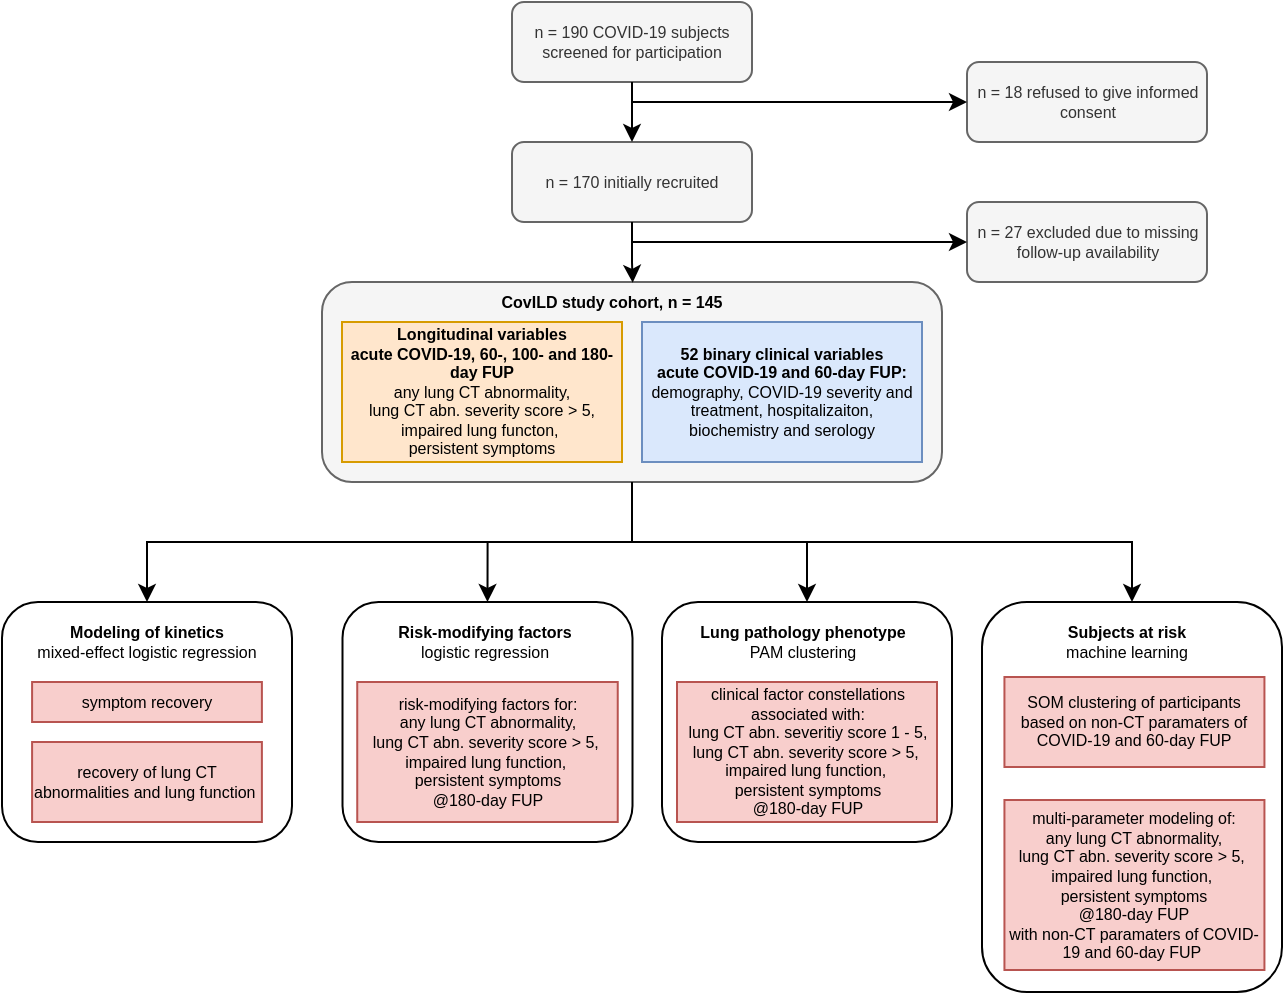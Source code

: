 <mxfile version="15.4.0" type="device"><diagram id="sJqvtHYl42T5oqMSNSM4" name="Page-1"><mxGraphModel dx="1086" dy="806" grid="1" gridSize="10" guides="1" tooltips="1" connect="1" arrows="1" fold="1" page="1" pageScale="1" pageWidth="690" pageHeight="980" math="0" shadow="0"><root><mxCell id="0"/><mxCell id="1" parent="0"/><mxCell id="QimDlcLPHlgqy2I3Mn-K-13" style="edgeStyle=orthogonalEdgeStyle;rounded=0;orthogonalLoop=1;jettySize=auto;html=1;exitX=0.5;exitY=1;exitDx=0;exitDy=0;fontSize=8;" parent="1" edge="1"><mxGeometry x="30" y="20" as="geometry"><mxPoint x="560" y="200" as="sourcePoint"/><mxPoint x="560" y="200" as="targetPoint"/></mxGeometry></mxCell><mxCell id="AklhTmnd7P96G43J0--w-26" value="" style="group" parent="1" vertex="1" connectable="0"><mxGeometry x="170" y="160" width="310" height="100" as="geometry"/></mxCell><mxCell id="QimDlcLPHlgqy2I3Mn-K-3" value="" style="rounded=1;whiteSpace=wrap;html=1;fontSize=8;fillColor=#f5f5f5;strokeColor=#666666;fontColor=#333333;" parent="AklhTmnd7P96G43J0--w-26" vertex="1"><mxGeometry width="310" height="100" as="geometry"/></mxCell><mxCell id="QimDlcLPHlgqy2I3Mn-K-1" value="&lt;b&gt;Longitudinal variables&lt;br&gt;acute COVID-19, 60-, 100- and 180-day FUP&lt;/b&gt;&lt;br&gt;any lung CT abnormality, &lt;br&gt;lung CT abn. severity score &amp;gt; 5, &lt;br&gt;impaired lung functon,&amp;nbsp;&lt;br&gt;persistent symptoms" style="rounded=0;whiteSpace=wrap;html=1;fontSize=8;fillColor=#ffe6cc;strokeColor=#d79b00;" parent="AklhTmnd7P96G43J0--w-26" vertex="1"><mxGeometry x="10" y="20" width="140" height="70" as="geometry"/></mxCell><mxCell id="QimDlcLPHlgqy2I3Mn-K-2" value="&lt;b&gt;52 binary clinical variables&lt;br&gt;acute COVID-19 and 60-day FUP:&lt;/b&gt;&lt;br&gt;demography, COVID-19 severity and treatment, hospitalizaiton, biochemistry and serology" style="rounded=0;whiteSpace=wrap;html=1;fontSize=8;fillColor=#dae8fc;strokeColor=#6c8ebf;" parent="AklhTmnd7P96G43J0--w-26" vertex="1"><mxGeometry x="160" y="20" width="140" height="70" as="geometry"/></mxCell><mxCell id="QimDlcLPHlgqy2I3Mn-K-5" value="CovILD study cohort, n = 145" style="text;html=1;strokeColor=none;fillColor=none;align=center;verticalAlign=middle;whiteSpace=wrap;rounded=0;fontSize=8;fontStyle=1" parent="AklhTmnd7P96G43J0--w-26" vertex="1"><mxGeometry x="35" width="220" height="20" as="geometry"/></mxCell><mxCell id="AklhTmnd7P96G43J0--w-29" style="edgeStyle=orthogonalEdgeStyle;rounded=0;orthogonalLoop=1;jettySize=auto;html=1;fontSize=8;endArrow=none;endFill=0;" parent="1" source="QimDlcLPHlgqy2I3Mn-K-3" edge="1"><mxGeometry x="30" y="20" as="geometry"><mxPoint x="325" y="290" as="targetPoint"/></mxGeometry></mxCell><mxCell id="AklhTmnd7P96G43J0--w-7" value="" style="group" parent="1" vertex="1" connectable="0"><mxGeometry x="10" y="320" width="145" height="120" as="geometry"/></mxCell><mxCell id="AklhTmnd7P96G43J0--w-1" value="" style="rounded=1;whiteSpace=wrap;html=1;" parent="AklhTmnd7P96G43J0--w-7" vertex="1"><mxGeometry width="145" height="120" as="geometry"/></mxCell><mxCell id="AklhTmnd7P96G43J0--w-2" value="symptom recovery" style="rounded=0;whiteSpace=wrap;html=1;fontSize=8;fillColor=#f8cecc;strokeColor=#b85450;" parent="AklhTmnd7P96G43J0--w-7" vertex="1"><mxGeometry x="15.047" y="40" width="114.906" height="20" as="geometry"/></mxCell><mxCell id="AklhTmnd7P96G43J0--w-3" value="recovery of lung CT abnormalities and lung function&amp;nbsp;" style="rounded=0;whiteSpace=wrap;html=1;fontSize=8;fillColor=#f8cecc;strokeColor=#b85450;" parent="AklhTmnd7P96G43J0--w-7" vertex="1"><mxGeometry x="15.047" y="70" width="114.906" height="40" as="geometry"/></mxCell><mxCell id="AklhTmnd7P96G43J0--w-6" value="&lt;b&gt;Modeling of kinetics&lt;/b&gt;&lt;br&gt;mixed-effect logistic regression" style="text;html=1;strokeColor=none;fillColor=none;align=center;verticalAlign=middle;whiteSpace=wrap;rounded=0;fontSize=8;" parent="AklhTmnd7P96G43J0--w-7" vertex="1"><mxGeometry x="11.217" y="10" width="123.113" height="20" as="geometry"/></mxCell><mxCell id="AklhTmnd7P96G43J0--w-32" style="edgeStyle=orthogonalEdgeStyle;rounded=0;orthogonalLoop=1;jettySize=auto;html=1;entryX=0.5;entryY=0;entryDx=0;entryDy=0;fontSize=8;" parent="1" target="AklhTmnd7P96G43J0--w-1" edge="1"><mxGeometry x="10" y="-20" as="geometry"><Array as="points"><mxPoint x="305" y="290"/><mxPoint x="76" y="290"/></Array><mxPoint x="300" y="290" as="sourcePoint"/></mxGeometry></mxCell><mxCell id="AklhTmnd7P96G43J0--w-35" style="edgeStyle=orthogonalEdgeStyle;rounded=0;orthogonalLoop=1;jettySize=auto;html=1;entryX=0.5;entryY=0;entryDx=0;entryDy=0;fontSize=8;" parent="1" target="AklhTmnd7P96G43J0--w-18" edge="1"><mxGeometry x="10" y="-20" as="geometry"><Array as="points"><mxPoint x="575" y="290"/></Array><mxPoint x="305" y="290" as="sourcePoint"/></mxGeometry></mxCell><mxCell id="AklhTmnd7P96G43J0--w-23" value="" style="group" parent="1" vertex="1" connectable="0"><mxGeometry x="340" y="320" width="145" height="130" as="geometry"/></mxCell><mxCell id="AklhTmnd7P96G43J0--w-14" value="" style="rounded=1;whiteSpace=wrap;html=1;" parent="AklhTmnd7P96G43J0--w-23" vertex="1"><mxGeometry width="145" height="120" as="geometry"/></mxCell><mxCell id="AklhTmnd7P96G43J0--w-15" value="clinical factor constellations associated with: &lt;br&gt;lung CT abn. severitiy score 1 - 5,&lt;br&gt;lung CT abn. severity score &amp;gt; 5,&amp;nbsp;&lt;br&gt;impaired lung function,&amp;nbsp;&lt;br&gt;persistent symptoms&lt;br&gt;@180-day FUP" style="rounded=0;whiteSpace=wrap;html=1;fontSize=8;fillColor=#f8cecc;strokeColor=#b85450;" parent="AklhTmnd7P96G43J0--w-23" vertex="1"><mxGeometry x="7.5" y="40" width="130" height="70" as="geometry"/></mxCell><mxCell id="AklhTmnd7P96G43J0--w-17" value="&lt;b&gt;Lung pathology phenotype&lt;/b&gt;&lt;br&gt;PAM clustering" style="text;html=1;strokeColor=none;fillColor=none;align=center;verticalAlign=middle;whiteSpace=wrap;rounded=0;fontSize=8;" parent="AklhTmnd7P96G43J0--w-23" vertex="1"><mxGeometry x="10.83" y="10" width="118.868" height="20" as="geometry"/></mxCell><mxCell id="AklhTmnd7P96G43J0--w-34" style="edgeStyle=orthogonalEdgeStyle;rounded=0;orthogonalLoop=1;jettySize=auto;html=1;entryX=0.5;entryY=0;entryDx=0;entryDy=0;fontSize=8;" parent="1" target="AklhTmnd7P96G43J0--w-14" edge="1"><mxGeometry x="10" y="-20" as="geometry"><Array as="points"><mxPoint x="305" y="290"/><mxPoint x="406" y="290"/></Array><mxPoint x="260" y="290" as="sourcePoint"/></mxGeometry></mxCell><mxCell id="AklhTmnd7P96G43J0--w-25" value="" style="group" parent="1" vertex="1" connectable="0"><mxGeometry x="185" y="320" width="140.25" height="130" as="geometry"/></mxCell><mxCell id="AklhTmnd7P96G43J0--w-9" value="" style="rounded=1;whiteSpace=wrap;html=1;" parent="AklhTmnd7P96G43J0--w-25" vertex="1"><mxGeometry x="-4.75" width="145" height="120" as="geometry"/></mxCell><mxCell id="AklhTmnd7P96G43J0--w-10" value="risk-modifying factors for:&lt;br&gt;any lung CT abnormality,&lt;br&gt;lung CT abn. severity score &amp;gt; 5,&amp;nbsp;&lt;br&gt;impaired lung function,&amp;nbsp;&lt;br&gt;persistent symptoms&lt;br&gt;@180-day FUP" style="rounded=0;whiteSpace=wrap;html=1;fontSize=8;fillColor=#f8cecc;strokeColor=#b85450;" parent="AklhTmnd7P96G43J0--w-25" vertex="1"><mxGeometry x="2.62" y="40" width="130.25" height="70.0" as="geometry"/></mxCell><mxCell id="AklhTmnd7P96G43J0--w-12" value="&lt;b&gt;Risk-modifying factors&lt;/b&gt;&lt;br&gt;logistic regression" style="text;html=1;strokeColor=none;fillColor=none;align=center;verticalAlign=middle;whiteSpace=wrap;rounded=0;fontSize=8;" parent="AklhTmnd7P96G43J0--w-25" vertex="1"><mxGeometry x="10.25" y="10" width="112.5" height="20" as="geometry"/></mxCell><mxCell id="ZBAtlkPA4sbNyZbfzkk9-3" value="n = 190 COVID-19 subjects screened for participation" style="rounded=1;whiteSpace=wrap;html=1;fontSize=8;fontStyle=0;fillColor=#f5f5f5;strokeColor=#666666;fontColor=#333333;" parent="1" vertex="1"><mxGeometry x="265" y="20" width="120" height="40" as="geometry"/></mxCell><mxCell id="AklhTmnd7P96G43J0--w-33" style="edgeStyle=orthogonalEdgeStyle;rounded=0;orthogonalLoop=1;jettySize=auto;html=1;entryX=0.5;entryY=0;entryDx=0;entryDy=0;fontSize=8;" parent="1" target="AklhTmnd7P96G43J0--w-9" edge="1"><mxGeometry x="10" y="-20" as="geometry"><Array as="points"><mxPoint x="305" y="290"/><mxPoint x="253" y="290"/></Array><mxPoint x="330" y="290" as="sourcePoint"/></mxGeometry></mxCell><mxCell id="ZBAtlkPA4sbNyZbfzkk9-4" value="n = 18 refused to give informed consent" style="rounded=1;whiteSpace=wrap;html=1;fontSize=8;fontStyle=0;fillColor=#f5f5f5;strokeColor=#666666;fontColor=#333333;" parent="1" vertex="1"><mxGeometry x="492.5" y="50" width="120" height="40" as="geometry"/></mxCell><mxCell id="ZBAtlkPA4sbNyZbfzkk9-8" style="edgeStyle=orthogonalEdgeStyle;rounded=0;orthogonalLoop=1;jettySize=auto;html=1;entryX=0;entryY=0.5;entryDx=0;entryDy=0;" parent="1" source="ZBAtlkPA4sbNyZbfzkk9-3" target="ZBAtlkPA4sbNyZbfzkk9-4" edge="1"><mxGeometry x="30" y="20" as="geometry"><Array as="points"><mxPoint x="325" y="20"/></Array></mxGeometry></mxCell><mxCell id="ZBAtlkPA4sbNyZbfzkk9-9" style="edgeStyle=orthogonalEdgeStyle;rounded=0;orthogonalLoop=1;jettySize=auto;html=1;entryX=0.547;entryY=0.021;entryDx=0;entryDy=0;entryPerimeter=0;" parent="1" source="ZBAtlkPA4sbNyZbfzkk9-5" target="QimDlcLPHlgqy2I3Mn-K-5" edge="1"><mxGeometry x="30" y="20" as="geometry"/></mxCell><mxCell id="ZBAtlkPA4sbNyZbfzkk9-5" value="n = 170 initially recruited" style="rounded=1;whiteSpace=wrap;html=1;fontSize=8;fontStyle=0;fillColor=#f5f5f5;strokeColor=#666666;fontColor=#333333;" parent="1" vertex="1"><mxGeometry x="265" y="90" width="120" height="40" as="geometry"/></mxCell><mxCell id="ZBAtlkPA4sbNyZbfzkk9-7" style="edgeStyle=orthogonalEdgeStyle;rounded=0;orthogonalLoop=1;jettySize=auto;html=1;entryX=0.5;entryY=0;entryDx=0;entryDy=0;" parent="1" source="ZBAtlkPA4sbNyZbfzkk9-3" target="ZBAtlkPA4sbNyZbfzkk9-5" edge="1"><mxGeometry x="30" y="20" as="geometry"/></mxCell><mxCell id="ZBAtlkPA4sbNyZbfzkk9-6" value="n = 27 excluded due to missing follow-up availability" style="rounded=1;whiteSpace=wrap;html=1;fontSize=8;fontStyle=0;fillColor=#f5f5f5;strokeColor=#666666;fontColor=#333333;" parent="1" vertex="1"><mxGeometry x="492.5" y="120" width="120" height="40" as="geometry"/></mxCell><mxCell id="ZBAtlkPA4sbNyZbfzkk9-10" style="edgeStyle=orthogonalEdgeStyle;rounded=0;orthogonalLoop=1;jettySize=auto;html=1;exitX=0.5;exitY=1;exitDx=0;exitDy=0;entryX=0;entryY=0.5;entryDx=0;entryDy=0;" parent="1" source="ZBAtlkPA4sbNyZbfzkk9-5" target="ZBAtlkPA4sbNyZbfzkk9-6" edge="1"><mxGeometry x="30" y="20" as="geometry"><Array as="points"><mxPoint x="325" y="140"/></Array></mxGeometry></mxCell><mxCell id="AklhTmnd7P96G43J0--w-18" value="" style="rounded=1;whiteSpace=wrap;html=1;" parent="1" vertex="1"><mxGeometry x="500" y="320" width="150" height="195" as="geometry"/></mxCell><mxCell id="AklhTmnd7P96G43J0--w-19" value="SOM clustering of participants based on non-CT paramaters of COVID-19 and 60-day FUP" style="rounded=0;whiteSpace=wrap;html=1;fontSize=8;fillColor=#f8cecc;strokeColor=#b85450;" parent="1" vertex="1"><mxGeometry x="511.221" y="357.5" width="130" height="45" as="geometry"/></mxCell><mxCell id="AklhTmnd7P96G43J0--w-20" value="&lt;b&gt;Subjects at risk&lt;/b&gt;&lt;br&gt;machine learning" style="text;html=1;strokeColor=none;fillColor=none;align=center;verticalAlign=middle;whiteSpace=wrap;rounded=0;fontSize=8;" parent="1" vertex="1"><mxGeometry x="511.217" y="330" width="123.113" height="20" as="geometry"/></mxCell><mxCell id="AklhTmnd7P96G43J0--w-21" value="multi-parameter modeling of:&lt;br&gt;any lung CT abnormality,&lt;br&gt;lung CT abn. severity score &amp;gt; 5,&amp;nbsp;&lt;br&gt;impaired lung function,&amp;nbsp;&lt;br&gt;persistent symptoms&lt;br&gt;@180-day FUP&lt;br&gt;with non-CT paramaters of COVID-19 and 60-day FUP&amp;nbsp;" style="rounded=0;whiteSpace=wrap;html=1;fontSize=8;fillColor=#f8cecc;strokeColor=#b85450;" parent="1" vertex="1"><mxGeometry x="511.22" y="419" width="130" height="85" as="geometry"/></mxCell></root></mxGraphModel></diagram></mxfile>